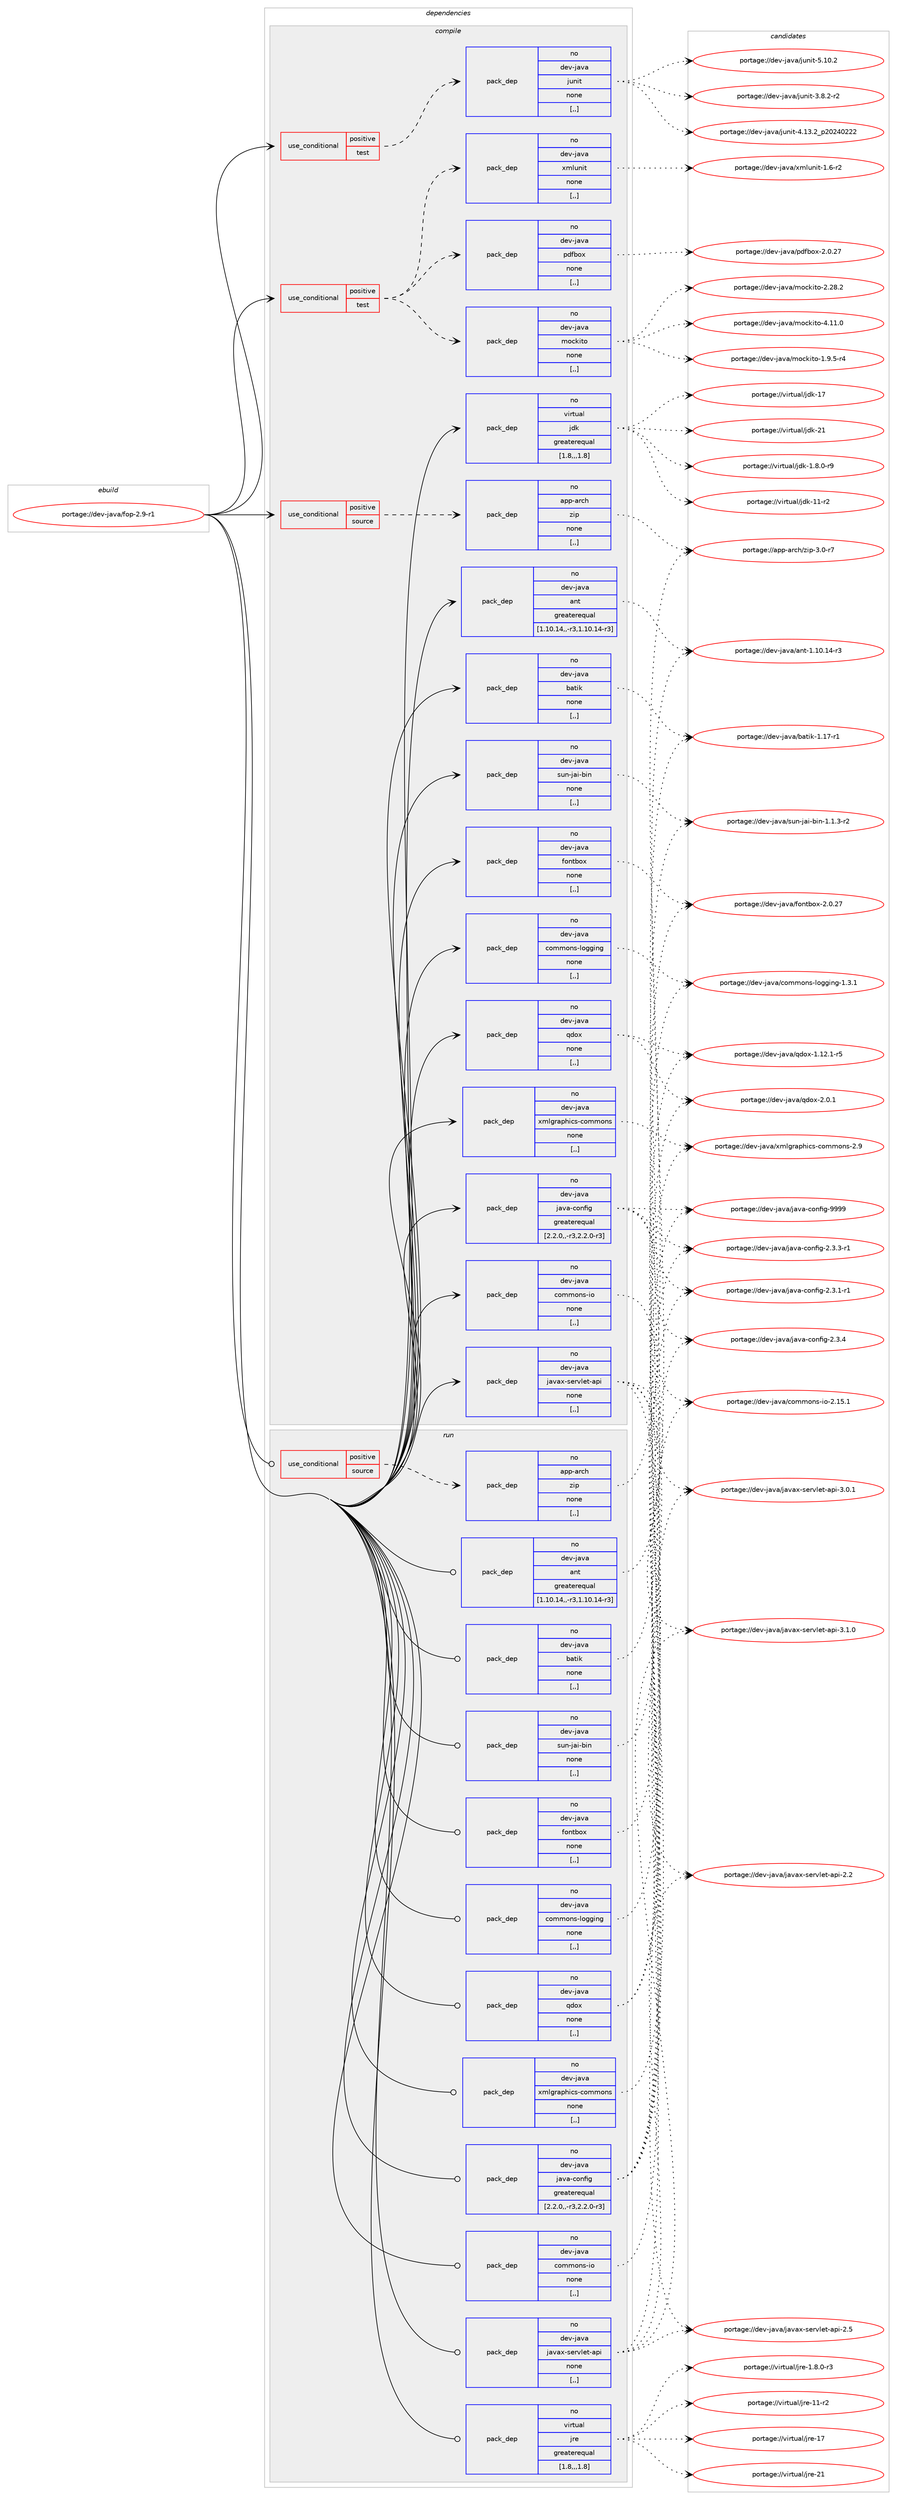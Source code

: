 digraph prolog {

# *************
# Graph options
# *************

newrank=true;
concentrate=true;
compound=true;
graph [rankdir=LR,fontname=Helvetica,fontsize=10,ranksep=1.5];#, ranksep=2.5, nodesep=0.2];
edge  [arrowhead=vee];
node  [fontname=Helvetica,fontsize=10];

# **********
# The ebuild
# **********

subgraph cluster_leftcol {
color=gray;
rank=same;
label=<<i>ebuild</i>>;
id [label="portage://dev-java/fop-2.9-r1", color=red, width=4, href="../dev-java/fop-2.9-r1.svg"];
}

# ****************
# The dependencies
# ****************

subgraph cluster_midcol {
color=gray;
label=<<i>dependencies</i>>;
subgraph cluster_compile {
fillcolor="#eeeeee";
style=filled;
label=<<i>compile</i>>;
subgraph cond21086 {
dependency91533 [label=<<TABLE BORDER="0" CELLBORDER="1" CELLSPACING="0" CELLPADDING="4"><TR><TD ROWSPAN="3" CELLPADDING="10">use_conditional</TD></TR><TR><TD>positive</TD></TR><TR><TD>source</TD></TR></TABLE>>, shape=none, color=red];
subgraph pack69423 {
dependency91534 [label=<<TABLE BORDER="0" CELLBORDER="1" CELLSPACING="0" CELLPADDING="4" WIDTH="220"><TR><TD ROWSPAN="6" CELLPADDING="30">pack_dep</TD></TR><TR><TD WIDTH="110">no</TD></TR><TR><TD>app-arch</TD></TR><TR><TD>zip</TD></TR><TR><TD>none</TD></TR><TR><TD>[,,]</TD></TR></TABLE>>, shape=none, color=blue];
}
dependency91533:e -> dependency91534:w [weight=20,style="dashed",arrowhead="vee"];
}
id:e -> dependency91533:w [weight=20,style="solid",arrowhead="vee"];
subgraph cond21087 {
dependency91535 [label=<<TABLE BORDER="0" CELLBORDER="1" CELLSPACING="0" CELLPADDING="4"><TR><TD ROWSPAN="3" CELLPADDING="10">use_conditional</TD></TR><TR><TD>positive</TD></TR><TR><TD>test</TD></TR></TABLE>>, shape=none, color=red];
subgraph pack69424 {
dependency91536 [label=<<TABLE BORDER="0" CELLBORDER="1" CELLSPACING="0" CELLPADDING="4" WIDTH="220"><TR><TD ROWSPAN="6" CELLPADDING="30">pack_dep</TD></TR><TR><TD WIDTH="110">no</TD></TR><TR><TD>dev-java</TD></TR><TR><TD>junit</TD></TR><TR><TD>none</TD></TR><TR><TD>[,,]</TD></TR></TABLE>>, shape=none, color=blue];
}
dependency91535:e -> dependency91536:w [weight=20,style="dashed",arrowhead="vee"];
}
id:e -> dependency91535:w [weight=20,style="solid",arrowhead="vee"];
subgraph cond21088 {
dependency91537 [label=<<TABLE BORDER="0" CELLBORDER="1" CELLSPACING="0" CELLPADDING="4"><TR><TD ROWSPAN="3" CELLPADDING="10">use_conditional</TD></TR><TR><TD>positive</TD></TR><TR><TD>test</TD></TR></TABLE>>, shape=none, color=red];
subgraph pack69425 {
dependency91538 [label=<<TABLE BORDER="0" CELLBORDER="1" CELLSPACING="0" CELLPADDING="4" WIDTH="220"><TR><TD ROWSPAN="6" CELLPADDING="30">pack_dep</TD></TR><TR><TD WIDTH="110">no</TD></TR><TR><TD>dev-java</TD></TR><TR><TD>mockito</TD></TR><TR><TD>none</TD></TR><TR><TD>[,,]</TD></TR></TABLE>>, shape=none, color=blue];
}
dependency91537:e -> dependency91538:w [weight=20,style="dashed",arrowhead="vee"];
subgraph pack69426 {
dependency91539 [label=<<TABLE BORDER="0" CELLBORDER="1" CELLSPACING="0" CELLPADDING="4" WIDTH="220"><TR><TD ROWSPAN="6" CELLPADDING="30">pack_dep</TD></TR><TR><TD WIDTH="110">no</TD></TR><TR><TD>dev-java</TD></TR><TR><TD>pdfbox</TD></TR><TR><TD>none</TD></TR><TR><TD>[,,]</TD></TR></TABLE>>, shape=none, color=blue];
}
dependency91537:e -> dependency91539:w [weight=20,style="dashed",arrowhead="vee"];
subgraph pack69427 {
dependency91540 [label=<<TABLE BORDER="0" CELLBORDER="1" CELLSPACING="0" CELLPADDING="4" WIDTH="220"><TR><TD ROWSPAN="6" CELLPADDING="30">pack_dep</TD></TR><TR><TD WIDTH="110">no</TD></TR><TR><TD>dev-java</TD></TR><TR><TD>xmlunit</TD></TR><TR><TD>none</TD></TR><TR><TD>[,,]</TD></TR></TABLE>>, shape=none, color=blue];
}
dependency91537:e -> dependency91540:w [weight=20,style="dashed",arrowhead="vee"];
}
id:e -> dependency91537:w [weight=20,style="solid",arrowhead="vee"];
subgraph pack69428 {
dependency91541 [label=<<TABLE BORDER="0" CELLBORDER="1" CELLSPACING="0" CELLPADDING="4" WIDTH="220"><TR><TD ROWSPAN="6" CELLPADDING="30">pack_dep</TD></TR><TR><TD WIDTH="110">no</TD></TR><TR><TD>dev-java</TD></TR><TR><TD>ant</TD></TR><TR><TD>greaterequal</TD></TR><TR><TD>[1.10.14,,-r3,1.10.14-r3]</TD></TR></TABLE>>, shape=none, color=blue];
}
id:e -> dependency91541:w [weight=20,style="solid",arrowhead="vee"];
subgraph pack69429 {
dependency91542 [label=<<TABLE BORDER="0" CELLBORDER="1" CELLSPACING="0" CELLPADDING="4" WIDTH="220"><TR><TD ROWSPAN="6" CELLPADDING="30">pack_dep</TD></TR><TR><TD WIDTH="110">no</TD></TR><TR><TD>dev-java</TD></TR><TR><TD>batik</TD></TR><TR><TD>none</TD></TR><TR><TD>[,,]</TD></TR></TABLE>>, shape=none, color=blue];
}
id:e -> dependency91542:w [weight=20,style="solid",arrowhead="vee"];
subgraph pack69430 {
dependency91543 [label=<<TABLE BORDER="0" CELLBORDER="1" CELLSPACING="0" CELLPADDING="4" WIDTH="220"><TR><TD ROWSPAN="6" CELLPADDING="30">pack_dep</TD></TR><TR><TD WIDTH="110">no</TD></TR><TR><TD>dev-java</TD></TR><TR><TD>commons-io</TD></TR><TR><TD>none</TD></TR><TR><TD>[,,]</TD></TR></TABLE>>, shape=none, color=blue];
}
id:e -> dependency91543:w [weight=20,style="solid",arrowhead="vee"];
subgraph pack69431 {
dependency91544 [label=<<TABLE BORDER="0" CELLBORDER="1" CELLSPACING="0" CELLPADDING="4" WIDTH="220"><TR><TD ROWSPAN="6" CELLPADDING="30">pack_dep</TD></TR><TR><TD WIDTH="110">no</TD></TR><TR><TD>dev-java</TD></TR><TR><TD>commons-logging</TD></TR><TR><TD>none</TD></TR><TR><TD>[,,]</TD></TR></TABLE>>, shape=none, color=blue];
}
id:e -> dependency91544:w [weight=20,style="solid",arrowhead="vee"];
subgraph pack69432 {
dependency91545 [label=<<TABLE BORDER="0" CELLBORDER="1" CELLSPACING="0" CELLPADDING="4" WIDTH="220"><TR><TD ROWSPAN="6" CELLPADDING="30">pack_dep</TD></TR><TR><TD WIDTH="110">no</TD></TR><TR><TD>dev-java</TD></TR><TR><TD>fontbox</TD></TR><TR><TD>none</TD></TR><TR><TD>[,,]</TD></TR></TABLE>>, shape=none, color=blue];
}
id:e -> dependency91545:w [weight=20,style="solid",arrowhead="vee"];
subgraph pack69433 {
dependency91546 [label=<<TABLE BORDER="0" CELLBORDER="1" CELLSPACING="0" CELLPADDING="4" WIDTH="220"><TR><TD ROWSPAN="6" CELLPADDING="30">pack_dep</TD></TR><TR><TD WIDTH="110">no</TD></TR><TR><TD>dev-java</TD></TR><TR><TD>java-config</TD></TR><TR><TD>greaterequal</TD></TR><TR><TD>[2.2.0,,-r3,2.2.0-r3]</TD></TR></TABLE>>, shape=none, color=blue];
}
id:e -> dependency91546:w [weight=20,style="solid",arrowhead="vee"];
subgraph pack69434 {
dependency91547 [label=<<TABLE BORDER="0" CELLBORDER="1" CELLSPACING="0" CELLPADDING="4" WIDTH="220"><TR><TD ROWSPAN="6" CELLPADDING="30">pack_dep</TD></TR><TR><TD WIDTH="110">no</TD></TR><TR><TD>dev-java</TD></TR><TR><TD>javax-servlet-api</TD></TR><TR><TD>none</TD></TR><TR><TD>[,,]</TD></TR></TABLE>>, shape=none, color=blue];
}
id:e -> dependency91547:w [weight=20,style="solid",arrowhead="vee"];
subgraph pack69435 {
dependency91548 [label=<<TABLE BORDER="0" CELLBORDER="1" CELLSPACING="0" CELLPADDING="4" WIDTH="220"><TR><TD ROWSPAN="6" CELLPADDING="30">pack_dep</TD></TR><TR><TD WIDTH="110">no</TD></TR><TR><TD>dev-java</TD></TR><TR><TD>qdox</TD></TR><TR><TD>none</TD></TR><TR><TD>[,,]</TD></TR></TABLE>>, shape=none, color=blue];
}
id:e -> dependency91548:w [weight=20,style="solid",arrowhead="vee"];
subgraph pack69436 {
dependency91549 [label=<<TABLE BORDER="0" CELLBORDER="1" CELLSPACING="0" CELLPADDING="4" WIDTH="220"><TR><TD ROWSPAN="6" CELLPADDING="30">pack_dep</TD></TR><TR><TD WIDTH="110">no</TD></TR><TR><TD>dev-java</TD></TR><TR><TD>sun-jai-bin</TD></TR><TR><TD>none</TD></TR><TR><TD>[,,]</TD></TR></TABLE>>, shape=none, color=blue];
}
id:e -> dependency91549:w [weight=20,style="solid",arrowhead="vee"];
subgraph pack69437 {
dependency91550 [label=<<TABLE BORDER="0" CELLBORDER="1" CELLSPACING="0" CELLPADDING="4" WIDTH="220"><TR><TD ROWSPAN="6" CELLPADDING="30">pack_dep</TD></TR><TR><TD WIDTH="110">no</TD></TR><TR><TD>dev-java</TD></TR><TR><TD>xmlgraphics-commons</TD></TR><TR><TD>none</TD></TR><TR><TD>[,,]</TD></TR></TABLE>>, shape=none, color=blue];
}
id:e -> dependency91550:w [weight=20,style="solid",arrowhead="vee"];
subgraph pack69438 {
dependency91551 [label=<<TABLE BORDER="0" CELLBORDER="1" CELLSPACING="0" CELLPADDING="4" WIDTH="220"><TR><TD ROWSPAN="6" CELLPADDING="30">pack_dep</TD></TR><TR><TD WIDTH="110">no</TD></TR><TR><TD>virtual</TD></TR><TR><TD>jdk</TD></TR><TR><TD>greaterequal</TD></TR><TR><TD>[1.8,,,1.8]</TD></TR></TABLE>>, shape=none, color=blue];
}
id:e -> dependency91551:w [weight=20,style="solid",arrowhead="vee"];
}
subgraph cluster_compileandrun {
fillcolor="#eeeeee";
style=filled;
label=<<i>compile and run</i>>;
}
subgraph cluster_run {
fillcolor="#eeeeee";
style=filled;
label=<<i>run</i>>;
subgraph cond21089 {
dependency91552 [label=<<TABLE BORDER="0" CELLBORDER="1" CELLSPACING="0" CELLPADDING="4"><TR><TD ROWSPAN="3" CELLPADDING="10">use_conditional</TD></TR><TR><TD>positive</TD></TR><TR><TD>source</TD></TR></TABLE>>, shape=none, color=red];
subgraph pack69439 {
dependency91553 [label=<<TABLE BORDER="0" CELLBORDER="1" CELLSPACING="0" CELLPADDING="4" WIDTH="220"><TR><TD ROWSPAN="6" CELLPADDING="30">pack_dep</TD></TR><TR><TD WIDTH="110">no</TD></TR><TR><TD>app-arch</TD></TR><TR><TD>zip</TD></TR><TR><TD>none</TD></TR><TR><TD>[,,]</TD></TR></TABLE>>, shape=none, color=blue];
}
dependency91552:e -> dependency91553:w [weight=20,style="dashed",arrowhead="vee"];
}
id:e -> dependency91552:w [weight=20,style="solid",arrowhead="odot"];
subgraph pack69440 {
dependency91554 [label=<<TABLE BORDER="0" CELLBORDER="1" CELLSPACING="0" CELLPADDING="4" WIDTH="220"><TR><TD ROWSPAN="6" CELLPADDING="30">pack_dep</TD></TR><TR><TD WIDTH="110">no</TD></TR><TR><TD>dev-java</TD></TR><TR><TD>ant</TD></TR><TR><TD>greaterequal</TD></TR><TR><TD>[1.10.14,,-r3,1.10.14-r3]</TD></TR></TABLE>>, shape=none, color=blue];
}
id:e -> dependency91554:w [weight=20,style="solid",arrowhead="odot"];
subgraph pack69441 {
dependency91555 [label=<<TABLE BORDER="0" CELLBORDER="1" CELLSPACING="0" CELLPADDING="4" WIDTH="220"><TR><TD ROWSPAN="6" CELLPADDING="30">pack_dep</TD></TR><TR><TD WIDTH="110">no</TD></TR><TR><TD>dev-java</TD></TR><TR><TD>batik</TD></TR><TR><TD>none</TD></TR><TR><TD>[,,]</TD></TR></TABLE>>, shape=none, color=blue];
}
id:e -> dependency91555:w [weight=20,style="solid",arrowhead="odot"];
subgraph pack69442 {
dependency91556 [label=<<TABLE BORDER="0" CELLBORDER="1" CELLSPACING="0" CELLPADDING="4" WIDTH="220"><TR><TD ROWSPAN="6" CELLPADDING="30">pack_dep</TD></TR><TR><TD WIDTH="110">no</TD></TR><TR><TD>dev-java</TD></TR><TR><TD>commons-io</TD></TR><TR><TD>none</TD></TR><TR><TD>[,,]</TD></TR></TABLE>>, shape=none, color=blue];
}
id:e -> dependency91556:w [weight=20,style="solid",arrowhead="odot"];
subgraph pack69443 {
dependency91557 [label=<<TABLE BORDER="0" CELLBORDER="1" CELLSPACING="0" CELLPADDING="4" WIDTH="220"><TR><TD ROWSPAN="6" CELLPADDING="30">pack_dep</TD></TR><TR><TD WIDTH="110">no</TD></TR><TR><TD>dev-java</TD></TR><TR><TD>commons-logging</TD></TR><TR><TD>none</TD></TR><TR><TD>[,,]</TD></TR></TABLE>>, shape=none, color=blue];
}
id:e -> dependency91557:w [weight=20,style="solid",arrowhead="odot"];
subgraph pack69444 {
dependency91558 [label=<<TABLE BORDER="0" CELLBORDER="1" CELLSPACING="0" CELLPADDING="4" WIDTH="220"><TR><TD ROWSPAN="6" CELLPADDING="30">pack_dep</TD></TR><TR><TD WIDTH="110">no</TD></TR><TR><TD>dev-java</TD></TR><TR><TD>fontbox</TD></TR><TR><TD>none</TD></TR><TR><TD>[,,]</TD></TR></TABLE>>, shape=none, color=blue];
}
id:e -> dependency91558:w [weight=20,style="solid",arrowhead="odot"];
subgraph pack69445 {
dependency91559 [label=<<TABLE BORDER="0" CELLBORDER="1" CELLSPACING="0" CELLPADDING="4" WIDTH="220"><TR><TD ROWSPAN="6" CELLPADDING="30">pack_dep</TD></TR><TR><TD WIDTH="110">no</TD></TR><TR><TD>dev-java</TD></TR><TR><TD>java-config</TD></TR><TR><TD>greaterequal</TD></TR><TR><TD>[2.2.0,,-r3,2.2.0-r3]</TD></TR></TABLE>>, shape=none, color=blue];
}
id:e -> dependency91559:w [weight=20,style="solid",arrowhead="odot"];
subgraph pack69446 {
dependency91560 [label=<<TABLE BORDER="0" CELLBORDER="1" CELLSPACING="0" CELLPADDING="4" WIDTH="220"><TR><TD ROWSPAN="6" CELLPADDING="30">pack_dep</TD></TR><TR><TD WIDTH="110">no</TD></TR><TR><TD>dev-java</TD></TR><TR><TD>javax-servlet-api</TD></TR><TR><TD>none</TD></TR><TR><TD>[,,]</TD></TR></TABLE>>, shape=none, color=blue];
}
id:e -> dependency91560:w [weight=20,style="solid",arrowhead="odot"];
subgraph pack69447 {
dependency91561 [label=<<TABLE BORDER="0" CELLBORDER="1" CELLSPACING="0" CELLPADDING="4" WIDTH="220"><TR><TD ROWSPAN="6" CELLPADDING="30">pack_dep</TD></TR><TR><TD WIDTH="110">no</TD></TR><TR><TD>dev-java</TD></TR><TR><TD>qdox</TD></TR><TR><TD>none</TD></TR><TR><TD>[,,]</TD></TR></TABLE>>, shape=none, color=blue];
}
id:e -> dependency91561:w [weight=20,style="solid",arrowhead="odot"];
subgraph pack69448 {
dependency91562 [label=<<TABLE BORDER="0" CELLBORDER="1" CELLSPACING="0" CELLPADDING="4" WIDTH="220"><TR><TD ROWSPAN="6" CELLPADDING="30">pack_dep</TD></TR><TR><TD WIDTH="110">no</TD></TR><TR><TD>dev-java</TD></TR><TR><TD>sun-jai-bin</TD></TR><TR><TD>none</TD></TR><TR><TD>[,,]</TD></TR></TABLE>>, shape=none, color=blue];
}
id:e -> dependency91562:w [weight=20,style="solid",arrowhead="odot"];
subgraph pack69449 {
dependency91563 [label=<<TABLE BORDER="0" CELLBORDER="1" CELLSPACING="0" CELLPADDING="4" WIDTH="220"><TR><TD ROWSPAN="6" CELLPADDING="30">pack_dep</TD></TR><TR><TD WIDTH="110">no</TD></TR><TR><TD>dev-java</TD></TR><TR><TD>xmlgraphics-commons</TD></TR><TR><TD>none</TD></TR><TR><TD>[,,]</TD></TR></TABLE>>, shape=none, color=blue];
}
id:e -> dependency91563:w [weight=20,style="solid",arrowhead="odot"];
subgraph pack69450 {
dependency91564 [label=<<TABLE BORDER="0" CELLBORDER="1" CELLSPACING="0" CELLPADDING="4" WIDTH="220"><TR><TD ROWSPAN="6" CELLPADDING="30">pack_dep</TD></TR><TR><TD WIDTH="110">no</TD></TR><TR><TD>virtual</TD></TR><TR><TD>jre</TD></TR><TR><TD>greaterequal</TD></TR><TR><TD>[1.8,,,1.8]</TD></TR></TABLE>>, shape=none, color=blue];
}
id:e -> dependency91564:w [weight=20,style="solid",arrowhead="odot"];
}
}

# **************
# The candidates
# **************

subgraph cluster_choices {
rank=same;
color=gray;
label=<<i>candidates</i>>;

subgraph choice69423 {
color=black;
nodesep=1;
choice9711211245971149910447122105112455146484511455 [label="portage://app-arch/zip-3.0-r7", color=red, width=4,href="../app-arch/zip-3.0-r7.svg"];
dependency91534:e -> choice9711211245971149910447122105112455146484511455:w [style=dotted,weight="100"];
}
subgraph choice69424 {
color=black;
nodesep=1;
choice100101118451069711897471061171101051164551465646504511450 [label="portage://dev-java/junit-3.8.2-r2", color=red, width=4,href="../dev-java/junit-3.8.2-r2.svg"];
choice1001011184510697118974710611711010511645524649514650951125048505248505050 [label="portage://dev-java/junit-4.13.2_p20240222", color=red, width=4,href="../dev-java/junit-4.13.2_p20240222.svg"];
choice1001011184510697118974710611711010511645534649484650 [label="portage://dev-java/junit-5.10.2", color=red, width=4,href="../dev-java/junit-5.10.2.svg"];
dependency91536:e -> choice100101118451069711897471061171101051164551465646504511450:w [style=dotted,weight="100"];
dependency91536:e -> choice1001011184510697118974710611711010511645524649514650951125048505248505050:w [style=dotted,weight="100"];
dependency91536:e -> choice1001011184510697118974710611711010511645534649484650:w [style=dotted,weight="100"];
}
subgraph choice69425 {
color=black;
nodesep=1;
choice10010111845106971189747109111991071051161114549465746534511452 [label="portage://dev-java/mockito-1.9.5-r4", color=red, width=4,href="../dev-java/mockito-1.9.5-r4.svg"];
choice100101118451069711897471091119910710511611145504650564650 [label="portage://dev-java/mockito-2.28.2", color=red, width=4,href="../dev-java/mockito-2.28.2.svg"];
choice100101118451069711897471091119910710511611145524649494648 [label="portage://dev-java/mockito-4.11.0", color=red, width=4,href="../dev-java/mockito-4.11.0.svg"];
dependency91538:e -> choice10010111845106971189747109111991071051161114549465746534511452:w [style=dotted,weight="100"];
dependency91538:e -> choice100101118451069711897471091119910710511611145504650564650:w [style=dotted,weight="100"];
dependency91538:e -> choice100101118451069711897471091119910710511611145524649494648:w [style=dotted,weight="100"];
}
subgraph choice69426 {
color=black;
nodesep=1;
choice100101118451069711897471121001029811112045504648465055 [label="portage://dev-java/pdfbox-2.0.27", color=red, width=4,href="../dev-java/pdfbox-2.0.27.svg"];
dependency91539:e -> choice100101118451069711897471121001029811112045504648465055:w [style=dotted,weight="100"];
}
subgraph choice69427 {
color=black;
nodesep=1;
choice10010111845106971189747120109108117110105116454946544511450 [label="portage://dev-java/xmlunit-1.6-r2", color=red, width=4,href="../dev-java/xmlunit-1.6-r2.svg"];
dependency91540:e -> choice10010111845106971189747120109108117110105116454946544511450:w [style=dotted,weight="100"];
}
subgraph choice69428 {
color=black;
nodesep=1;
choice100101118451069711897479711011645494649484649524511451 [label="portage://dev-java/ant-1.10.14-r3", color=red, width=4,href="../dev-java/ant-1.10.14-r3.svg"];
dependency91541:e -> choice100101118451069711897479711011645494649484649524511451:w [style=dotted,weight="100"];
}
subgraph choice69429 {
color=black;
nodesep=1;
choice10010111845106971189747989711610510745494649554511449 [label="portage://dev-java/batik-1.17-r1", color=red, width=4,href="../dev-java/batik-1.17-r1.svg"];
dependency91542:e -> choice10010111845106971189747989711610510745494649554511449:w [style=dotted,weight="100"];
}
subgraph choice69430 {
color=black;
nodesep=1;
choice10010111845106971189747991111091091111101154510511145504649534649 [label="portage://dev-java/commons-io-2.15.1", color=red, width=4,href="../dev-java/commons-io-2.15.1.svg"];
dependency91543:e -> choice10010111845106971189747991111091091111101154510511145504649534649:w [style=dotted,weight="100"];
}
subgraph choice69431 {
color=black;
nodesep=1;
choice100101118451069711897479911110910911111011545108111103103105110103454946514649 [label="portage://dev-java/commons-logging-1.3.1", color=red, width=4,href="../dev-java/commons-logging-1.3.1.svg"];
dependency91544:e -> choice100101118451069711897479911110910911111011545108111103103105110103454946514649:w [style=dotted,weight="100"];
}
subgraph choice69432 {
color=black;
nodesep=1;
choice100101118451069711897471021111101169811112045504648465055 [label="portage://dev-java/fontbox-2.0.27", color=red, width=4,href="../dev-java/fontbox-2.0.27.svg"];
dependency91545:e -> choice100101118451069711897471021111101169811112045504648465055:w [style=dotted,weight="100"];
}
subgraph choice69433 {
color=black;
nodesep=1;
choice10010111845106971189747106971189745991111101021051034550465146494511449 [label="portage://dev-java/java-config-2.3.1-r1", color=red, width=4,href="../dev-java/java-config-2.3.1-r1.svg"];
choice10010111845106971189747106971189745991111101021051034550465146514511449 [label="portage://dev-java/java-config-2.3.3-r1", color=red, width=4,href="../dev-java/java-config-2.3.3-r1.svg"];
choice1001011184510697118974710697118974599111110102105103455046514652 [label="portage://dev-java/java-config-2.3.4", color=red, width=4,href="../dev-java/java-config-2.3.4.svg"];
choice10010111845106971189747106971189745991111101021051034557575757 [label="portage://dev-java/java-config-9999", color=red, width=4,href="../dev-java/java-config-9999.svg"];
dependency91546:e -> choice10010111845106971189747106971189745991111101021051034550465146494511449:w [style=dotted,weight="100"];
dependency91546:e -> choice10010111845106971189747106971189745991111101021051034550465146514511449:w [style=dotted,weight="100"];
dependency91546:e -> choice1001011184510697118974710697118974599111110102105103455046514652:w [style=dotted,weight="100"];
dependency91546:e -> choice10010111845106971189747106971189745991111101021051034557575757:w [style=dotted,weight="100"];
}
subgraph choice69434 {
color=black;
nodesep=1;
choice10010111845106971189747106971189712045115101114118108101116459711210545504650 [label="portage://dev-java/javax-servlet-api-2.2", color=red, width=4,href="../dev-java/javax-servlet-api-2.2.svg"];
choice10010111845106971189747106971189712045115101114118108101116459711210545504653 [label="portage://dev-java/javax-servlet-api-2.5", color=red, width=4,href="../dev-java/javax-servlet-api-2.5.svg"];
choice100101118451069711897471069711897120451151011141181081011164597112105455146484649 [label="portage://dev-java/javax-servlet-api-3.0.1", color=red, width=4,href="../dev-java/javax-servlet-api-3.0.1.svg"];
choice100101118451069711897471069711897120451151011141181081011164597112105455146494648 [label="portage://dev-java/javax-servlet-api-3.1.0", color=red, width=4,href="../dev-java/javax-servlet-api-3.1.0.svg"];
dependency91547:e -> choice10010111845106971189747106971189712045115101114118108101116459711210545504650:w [style=dotted,weight="100"];
dependency91547:e -> choice10010111845106971189747106971189712045115101114118108101116459711210545504653:w [style=dotted,weight="100"];
dependency91547:e -> choice100101118451069711897471069711897120451151011141181081011164597112105455146484649:w [style=dotted,weight="100"];
dependency91547:e -> choice100101118451069711897471069711897120451151011141181081011164597112105455146494648:w [style=dotted,weight="100"];
}
subgraph choice69435 {
color=black;
nodesep=1;
choice10010111845106971189747113100111120454946495046494511453 [label="portage://dev-java/qdox-1.12.1-r5", color=red, width=4,href="../dev-java/qdox-1.12.1-r5.svg"];
choice10010111845106971189747113100111120455046484649 [label="portage://dev-java/qdox-2.0.1", color=red, width=4,href="../dev-java/qdox-2.0.1.svg"];
dependency91548:e -> choice10010111845106971189747113100111120454946495046494511453:w [style=dotted,weight="100"];
dependency91548:e -> choice10010111845106971189747113100111120455046484649:w [style=dotted,weight="100"];
}
subgraph choice69436 {
color=black;
nodesep=1;
choice10010111845106971189747115117110451069710545981051104549464946514511450 [label="portage://dev-java/sun-jai-bin-1.1.3-r2", color=red, width=4,href="../dev-java/sun-jai-bin-1.1.3-r2.svg"];
dependency91549:e -> choice10010111845106971189747115117110451069710545981051104549464946514511450:w [style=dotted,weight="100"];
}
subgraph choice69437 {
color=black;
nodesep=1;
choice100101118451069711897471201091081031149711210410599115459911110910911111011545504657 [label="portage://dev-java/xmlgraphics-commons-2.9", color=red, width=4,href="../dev-java/xmlgraphics-commons-2.9.svg"];
dependency91550:e -> choice100101118451069711897471201091081031149711210410599115459911110910911111011545504657:w [style=dotted,weight="100"];
}
subgraph choice69438 {
color=black;
nodesep=1;
choice11810511411611797108471061001074549465646484511457 [label="portage://virtual/jdk-1.8.0-r9", color=red, width=4,href="../virtual/jdk-1.8.0-r9.svg"];
choice11810511411611797108471061001074549494511450 [label="portage://virtual/jdk-11-r2", color=red, width=4,href="../virtual/jdk-11-r2.svg"];
choice1181051141161179710847106100107454955 [label="portage://virtual/jdk-17", color=red, width=4,href="../virtual/jdk-17.svg"];
choice1181051141161179710847106100107455049 [label="portage://virtual/jdk-21", color=red, width=4,href="../virtual/jdk-21.svg"];
dependency91551:e -> choice11810511411611797108471061001074549465646484511457:w [style=dotted,weight="100"];
dependency91551:e -> choice11810511411611797108471061001074549494511450:w [style=dotted,weight="100"];
dependency91551:e -> choice1181051141161179710847106100107454955:w [style=dotted,weight="100"];
dependency91551:e -> choice1181051141161179710847106100107455049:w [style=dotted,weight="100"];
}
subgraph choice69439 {
color=black;
nodesep=1;
choice9711211245971149910447122105112455146484511455 [label="portage://app-arch/zip-3.0-r7", color=red, width=4,href="../app-arch/zip-3.0-r7.svg"];
dependency91553:e -> choice9711211245971149910447122105112455146484511455:w [style=dotted,weight="100"];
}
subgraph choice69440 {
color=black;
nodesep=1;
choice100101118451069711897479711011645494649484649524511451 [label="portage://dev-java/ant-1.10.14-r3", color=red, width=4,href="../dev-java/ant-1.10.14-r3.svg"];
dependency91554:e -> choice100101118451069711897479711011645494649484649524511451:w [style=dotted,weight="100"];
}
subgraph choice69441 {
color=black;
nodesep=1;
choice10010111845106971189747989711610510745494649554511449 [label="portage://dev-java/batik-1.17-r1", color=red, width=4,href="../dev-java/batik-1.17-r1.svg"];
dependency91555:e -> choice10010111845106971189747989711610510745494649554511449:w [style=dotted,weight="100"];
}
subgraph choice69442 {
color=black;
nodesep=1;
choice10010111845106971189747991111091091111101154510511145504649534649 [label="portage://dev-java/commons-io-2.15.1", color=red, width=4,href="../dev-java/commons-io-2.15.1.svg"];
dependency91556:e -> choice10010111845106971189747991111091091111101154510511145504649534649:w [style=dotted,weight="100"];
}
subgraph choice69443 {
color=black;
nodesep=1;
choice100101118451069711897479911110910911111011545108111103103105110103454946514649 [label="portage://dev-java/commons-logging-1.3.1", color=red, width=4,href="../dev-java/commons-logging-1.3.1.svg"];
dependency91557:e -> choice100101118451069711897479911110910911111011545108111103103105110103454946514649:w [style=dotted,weight="100"];
}
subgraph choice69444 {
color=black;
nodesep=1;
choice100101118451069711897471021111101169811112045504648465055 [label="portage://dev-java/fontbox-2.0.27", color=red, width=4,href="../dev-java/fontbox-2.0.27.svg"];
dependency91558:e -> choice100101118451069711897471021111101169811112045504648465055:w [style=dotted,weight="100"];
}
subgraph choice69445 {
color=black;
nodesep=1;
choice10010111845106971189747106971189745991111101021051034550465146494511449 [label="portage://dev-java/java-config-2.3.1-r1", color=red, width=4,href="../dev-java/java-config-2.3.1-r1.svg"];
choice10010111845106971189747106971189745991111101021051034550465146514511449 [label="portage://dev-java/java-config-2.3.3-r1", color=red, width=4,href="../dev-java/java-config-2.3.3-r1.svg"];
choice1001011184510697118974710697118974599111110102105103455046514652 [label="portage://dev-java/java-config-2.3.4", color=red, width=4,href="../dev-java/java-config-2.3.4.svg"];
choice10010111845106971189747106971189745991111101021051034557575757 [label="portage://dev-java/java-config-9999", color=red, width=4,href="../dev-java/java-config-9999.svg"];
dependency91559:e -> choice10010111845106971189747106971189745991111101021051034550465146494511449:w [style=dotted,weight="100"];
dependency91559:e -> choice10010111845106971189747106971189745991111101021051034550465146514511449:w [style=dotted,weight="100"];
dependency91559:e -> choice1001011184510697118974710697118974599111110102105103455046514652:w [style=dotted,weight="100"];
dependency91559:e -> choice10010111845106971189747106971189745991111101021051034557575757:w [style=dotted,weight="100"];
}
subgraph choice69446 {
color=black;
nodesep=1;
choice10010111845106971189747106971189712045115101114118108101116459711210545504650 [label="portage://dev-java/javax-servlet-api-2.2", color=red, width=4,href="../dev-java/javax-servlet-api-2.2.svg"];
choice10010111845106971189747106971189712045115101114118108101116459711210545504653 [label="portage://dev-java/javax-servlet-api-2.5", color=red, width=4,href="../dev-java/javax-servlet-api-2.5.svg"];
choice100101118451069711897471069711897120451151011141181081011164597112105455146484649 [label="portage://dev-java/javax-servlet-api-3.0.1", color=red, width=4,href="../dev-java/javax-servlet-api-3.0.1.svg"];
choice100101118451069711897471069711897120451151011141181081011164597112105455146494648 [label="portage://dev-java/javax-servlet-api-3.1.0", color=red, width=4,href="../dev-java/javax-servlet-api-3.1.0.svg"];
dependency91560:e -> choice10010111845106971189747106971189712045115101114118108101116459711210545504650:w [style=dotted,weight="100"];
dependency91560:e -> choice10010111845106971189747106971189712045115101114118108101116459711210545504653:w [style=dotted,weight="100"];
dependency91560:e -> choice100101118451069711897471069711897120451151011141181081011164597112105455146484649:w [style=dotted,weight="100"];
dependency91560:e -> choice100101118451069711897471069711897120451151011141181081011164597112105455146494648:w [style=dotted,weight="100"];
}
subgraph choice69447 {
color=black;
nodesep=1;
choice10010111845106971189747113100111120454946495046494511453 [label="portage://dev-java/qdox-1.12.1-r5", color=red, width=4,href="../dev-java/qdox-1.12.1-r5.svg"];
choice10010111845106971189747113100111120455046484649 [label="portage://dev-java/qdox-2.0.1", color=red, width=4,href="../dev-java/qdox-2.0.1.svg"];
dependency91561:e -> choice10010111845106971189747113100111120454946495046494511453:w [style=dotted,weight="100"];
dependency91561:e -> choice10010111845106971189747113100111120455046484649:w [style=dotted,weight="100"];
}
subgraph choice69448 {
color=black;
nodesep=1;
choice10010111845106971189747115117110451069710545981051104549464946514511450 [label="portage://dev-java/sun-jai-bin-1.1.3-r2", color=red, width=4,href="../dev-java/sun-jai-bin-1.1.3-r2.svg"];
dependency91562:e -> choice10010111845106971189747115117110451069710545981051104549464946514511450:w [style=dotted,weight="100"];
}
subgraph choice69449 {
color=black;
nodesep=1;
choice100101118451069711897471201091081031149711210410599115459911110910911111011545504657 [label="portage://dev-java/xmlgraphics-commons-2.9", color=red, width=4,href="../dev-java/xmlgraphics-commons-2.9.svg"];
dependency91563:e -> choice100101118451069711897471201091081031149711210410599115459911110910911111011545504657:w [style=dotted,weight="100"];
}
subgraph choice69450 {
color=black;
nodesep=1;
choice11810511411611797108471061141014549465646484511451 [label="portage://virtual/jre-1.8.0-r3", color=red, width=4,href="../virtual/jre-1.8.0-r3.svg"];
choice11810511411611797108471061141014549494511450 [label="portage://virtual/jre-11-r2", color=red, width=4,href="../virtual/jre-11-r2.svg"];
choice1181051141161179710847106114101454955 [label="portage://virtual/jre-17", color=red, width=4,href="../virtual/jre-17.svg"];
choice1181051141161179710847106114101455049 [label="portage://virtual/jre-21", color=red, width=4,href="../virtual/jre-21.svg"];
dependency91564:e -> choice11810511411611797108471061141014549465646484511451:w [style=dotted,weight="100"];
dependency91564:e -> choice11810511411611797108471061141014549494511450:w [style=dotted,weight="100"];
dependency91564:e -> choice1181051141161179710847106114101454955:w [style=dotted,weight="100"];
dependency91564:e -> choice1181051141161179710847106114101455049:w [style=dotted,weight="100"];
}
}

}

